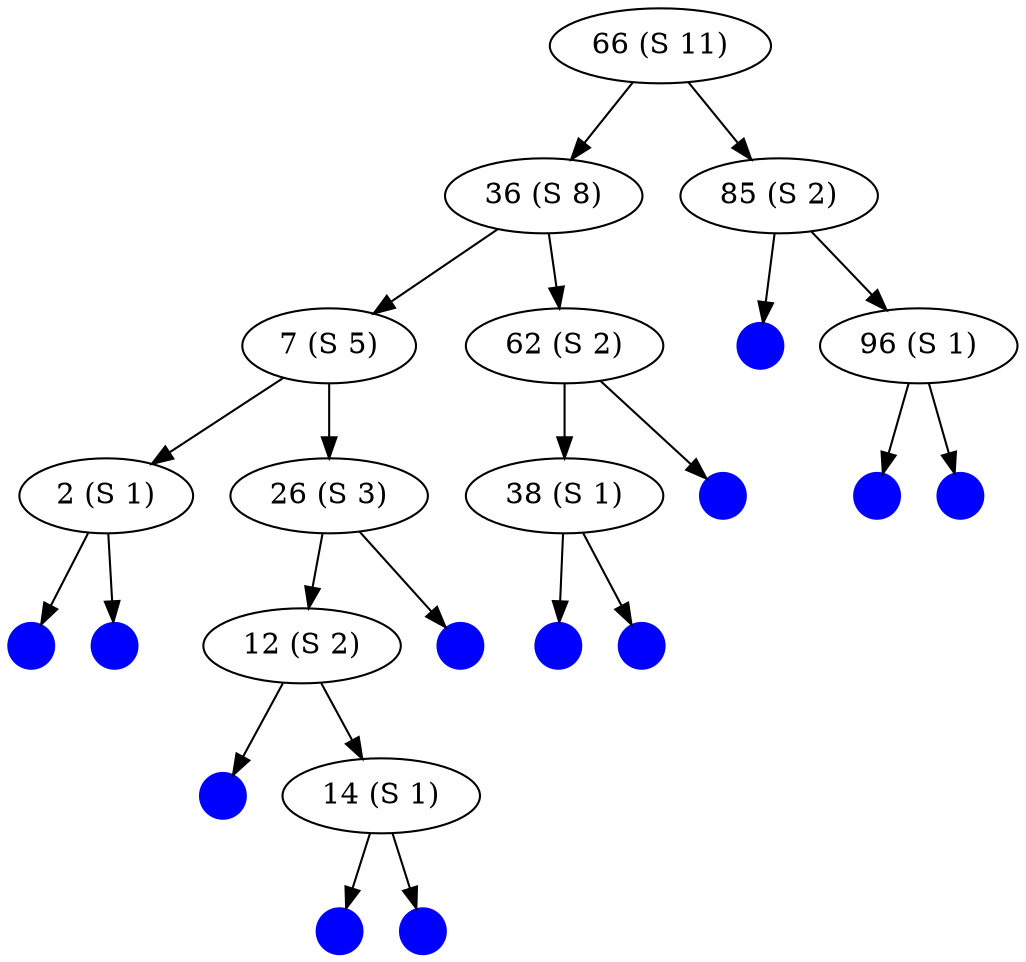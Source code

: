 digraph tree {
  {
    node[style=filled,color="blue",fillcolor="blue",shape="circle",label="",width=.3]
    l1 l2 l3 l4 l5 l6 l7 l8 l9 l10 l11 l12
  }
  { node[label="66 (S 11)"] n1  }
  { node[label="36 (S 8)" ] n2  }
  { node[label="85 (S 2)" ] n3  }
  { node[label="7 (S 5)"  ] n4  }
  { node[label="62 (S 2)" ] n5  }
  { node[label="96 (S 1)" ] n6  }
  { node[label="2 (S 1)"  ] n7  }
  { node[label="26 (S 3)" ] n8  }
  { node[label="38 (S 1)" ] n9  }
  { node[label="12 (S 2)" ] n10 }
  { node[label="14 (S 1)" ] n11 }

  ordering=out;

  n1  -> n2
  n1  -> n3
  n2  -> n4
  n2  -> n5
  n3  -> l1
  n3  -> n6
  n4  -> n7
  n4  -> n8
  n5  -> n9
  n5  -> l2
  n6  -> l3
  n6  -> l4
  n7  -> l5
  n7  -> l6
  n8  -> n10
  n8  -> l7
  n9  -> l8
  n9  -> l9
  n10 -> l10
  n10 -> n11
  n11 -> l11
  n11 -> l12
}
